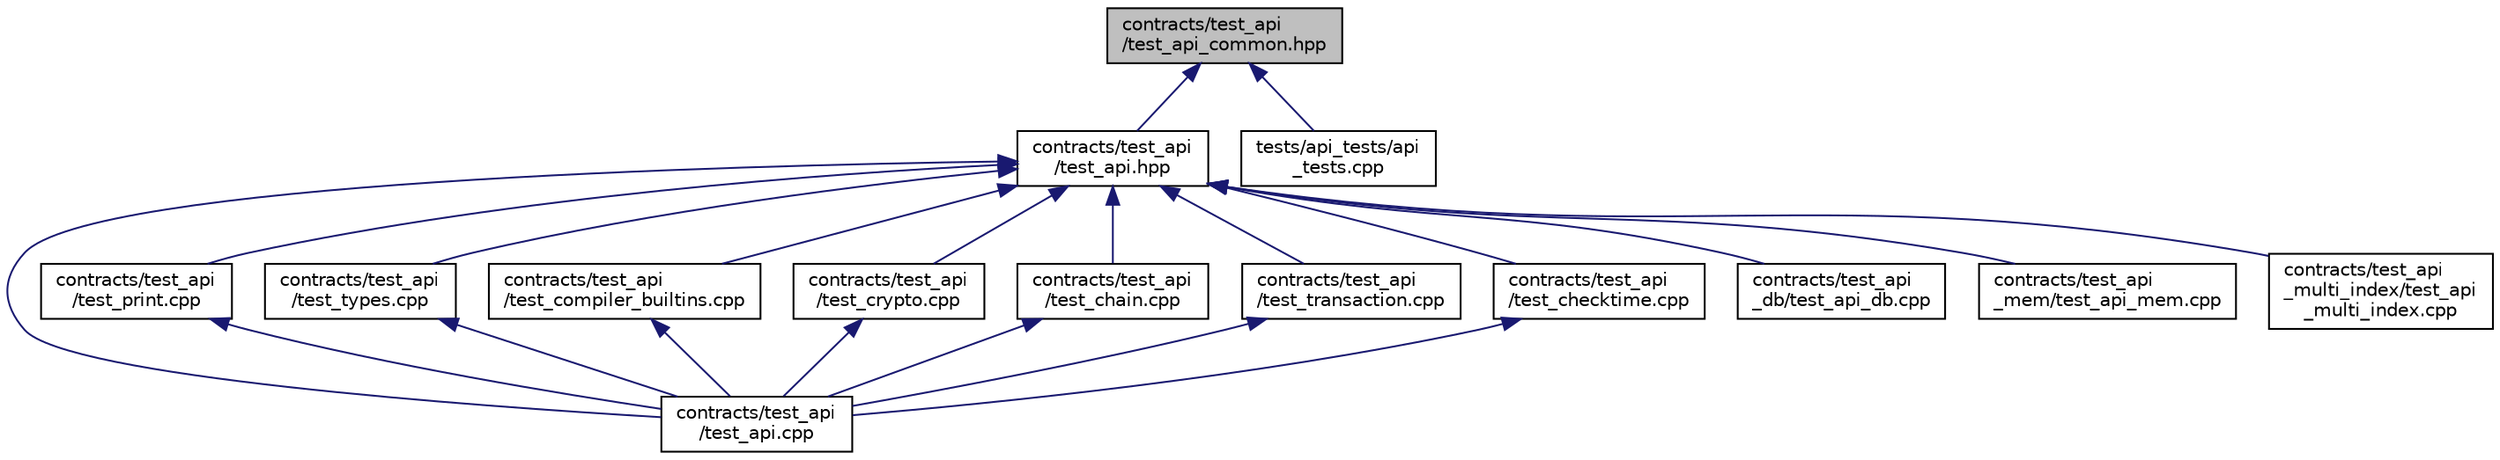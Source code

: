 digraph "contracts/test_api/test_api_common.hpp"
{
  edge [fontname="Helvetica",fontsize="10",labelfontname="Helvetica",labelfontsize="10"];
  node [fontname="Helvetica",fontsize="10",shape=record];
  Node1 [label="contracts/test_api\l/test_api_common.hpp",height=0.2,width=0.4,color="black", fillcolor="grey75", style="filled", fontcolor="black"];
  Node1 -> Node2 [dir="back",color="midnightblue",fontsize="10",style="solid"];
  Node2 [label="contracts/test_api\l/test_api.hpp",height=0.2,width=0.4,color="black", fillcolor="white", style="filled",URL="$test__api_8hpp.html"];
  Node2 -> Node3 [dir="back",color="midnightblue",fontsize="10",style="solid"];
  Node3 [label="contracts/test_api\l/test_api.cpp",height=0.2,width=0.4,color="black", fillcolor="white", style="filled",URL="$test__api_8cpp.html"];
  Node2 -> Node4 [dir="back",color="midnightblue",fontsize="10",style="solid"];
  Node4 [label="contracts/test_api\l/test_print.cpp",height=0.2,width=0.4,color="black", fillcolor="white", style="filled",URL="$test__print_8cpp.html"];
  Node4 -> Node3 [dir="back",color="midnightblue",fontsize="10",style="solid"];
  Node2 -> Node5 [dir="back",color="midnightblue",fontsize="10",style="solid"];
  Node5 [label="contracts/test_api\l/test_types.cpp",height=0.2,width=0.4,color="black", fillcolor="white", style="filled",URL="$test__types_8cpp.html"];
  Node5 -> Node3 [dir="back",color="midnightblue",fontsize="10",style="solid"];
  Node2 -> Node6 [dir="back",color="midnightblue",fontsize="10",style="solid"];
  Node6 [label="contracts/test_api\l/test_compiler_builtins.cpp",height=0.2,width=0.4,color="black", fillcolor="white", style="filled",URL="$test__compiler__builtins_8cpp.html"];
  Node6 -> Node3 [dir="back",color="midnightblue",fontsize="10",style="solid"];
  Node2 -> Node7 [dir="back",color="midnightblue",fontsize="10",style="solid"];
  Node7 [label="contracts/test_api\l/test_crypto.cpp",height=0.2,width=0.4,color="black", fillcolor="white", style="filled",URL="$test__crypto_8cpp.html"];
  Node7 -> Node3 [dir="back",color="midnightblue",fontsize="10",style="solid"];
  Node2 -> Node8 [dir="back",color="midnightblue",fontsize="10",style="solid"];
  Node8 [label="contracts/test_api\l/test_chain.cpp",height=0.2,width=0.4,color="black", fillcolor="white", style="filled",URL="$test__chain_8cpp.html"];
  Node8 -> Node3 [dir="back",color="midnightblue",fontsize="10",style="solid"];
  Node2 -> Node9 [dir="back",color="midnightblue",fontsize="10",style="solid"];
  Node9 [label="contracts/test_api\l/test_transaction.cpp",height=0.2,width=0.4,color="black", fillcolor="white", style="filled",URL="$test__transaction_8cpp.html"];
  Node9 -> Node3 [dir="back",color="midnightblue",fontsize="10",style="solid"];
  Node2 -> Node10 [dir="back",color="midnightblue",fontsize="10",style="solid"];
  Node10 [label="contracts/test_api\l/test_checktime.cpp",height=0.2,width=0.4,color="black", fillcolor="white", style="filled",URL="$test__checktime_8cpp.html"];
  Node10 -> Node3 [dir="back",color="midnightblue",fontsize="10",style="solid"];
  Node2 -> Node11 [dir="back",color="midnightblue",fontsize="10",style="solid"];
  Node11 [label="contracts/test_api\l_db/test_api_db.cpp",height=0.2,width=0.4,color="black", fillcolor="white", style="filled",URL="$test__api__db_8cpp.html"];
  Node2 -> Node12 [dir="back",color="midnightblue",fontsize="10",style="solid"];
  Node12 [label="contracts/test_api\l_mem/test_api_mem.cpp",height=0.2,width=0.4,color="black", fillcolor="white", style="filled",URL="$test__api__mem_8cpp.html"];
  Node2 -> Node13 [dir="back",color="midnightblue",fontsize="10",style="solid"];
  Node13 [label="contracts/test_api\l_multi_index/test_api\l_multi_index.cpp",height=0.2,width=0.4,color="black", fillcolor="white", style="filled",URL="$test__api__multi__index_8cpp.html"];
  Node1 -> Node14 [dir="back",color="midnightblue",fontsize="10",style="solid"];
  Node14 [label="tests/api_tests/api\l_tests.cpp",height=0.2,width=0.4,color="black", fillcolor="white", style="filled",URL="$api__tests_8cpp.html"];
}
